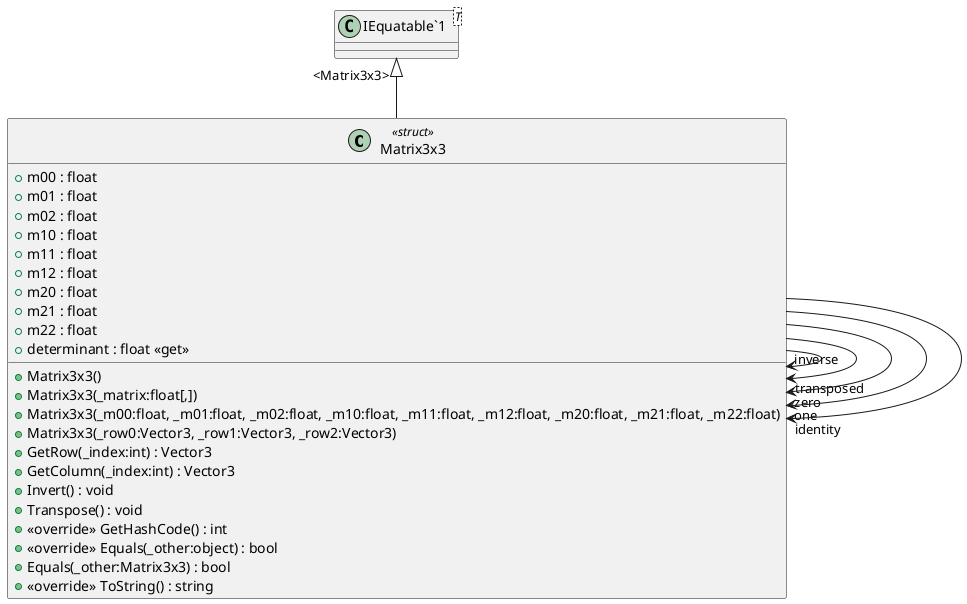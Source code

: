 @startuml
class Matrix3x3 <<struct>> {
    + m00 : float
    + m01 : float
    + m02 : float
    + m10 : float
    + m11 : float
    + m12 : float
    + m20 : float
    + m21 : float
    + m22 : float
    + Matrix3x3()
    + Matrix3x3(_matrix:float[,])
    + Matrix3x3(_m00:float, _m01:float, _m02:float, _m10:float, _m11:float, _m12:float, _m20:float, _m21:float, _m22:float)
    + Matrix3x3(_row0:Vector3, _row1:Vector3, _row2:Vector3)
    + GetRow(_index:int) : Vector3
    + GetColumn(_index:int) : Vector3
    + Invert() : void
    + Transpose() : void
    + determinant : float <<get>>
    + <<override>> GetHashCode() : int
    + <<override>> Equals(_other:object) : bool
    + Equals(_other:Matrix3x3) : bool
    + <<override>> ToString() : string
}
class "IEquatable`1"<T> {
}
"IEquatable`1" "<Matrix3x3>" <|-- Matrix3x3
Matrix3x3 --> "inverse" Matrix3x3
Matrix3x3 --> "transposed" Matrix3x3
Matrix3x3 --> "zero" Matrix3x3
Matrix3x3 --> "one" Matrix3x3
Matrix3x3 --> "identity" Matrix3x3
@enduml
